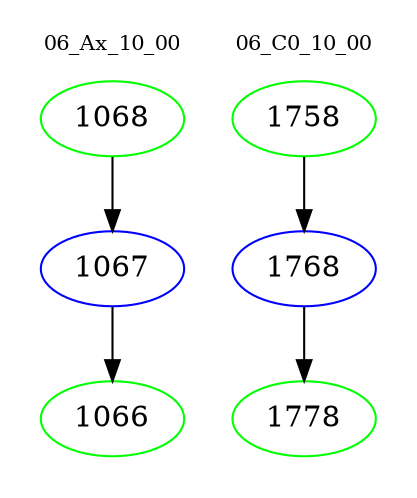 digraph{
subgraph cluster_0 {
color = white
label = "06_Ax_10_00";
fontsize=10;
T0_1068 [label="1068", color="green"]
T0_1068 -> T0_1067 [color="black"]
T0_1067 [label="1067", color="blue"]
T0_1067 -> T0_1066 [color="black"]
T0_1066 [label="1066", color="green"]
}
subgraph cluster_1 {
color = white
label = "06_C0_10_00";
fontsize=10;
T1_1758 [label="1758", color="green"]
T1_1758 -> T1_1768 [color="black"]
T1_1768 [label="1768", color="blue"]
T1_1768 -> T1_1778 [color="black"]
T1_1778 [label="1778", color="green"]
}
}
